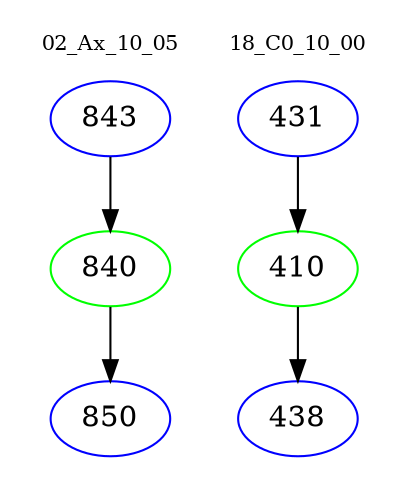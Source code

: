 digraph{
subgraph cluster_0 {
color = white
label = "02_Ax_10_05";
fontsize=10;
T0_843 [label="843", color="blue"]
T0_843 -> T0_840 [color="black"]
T0_840 [label="840", color="green"]
T0_840 -> T0_850 [color="black"]
T0_850 [label="850", color="blue"]
}
subgraph cluster_1 {
color = white
label = "18_C0_10_00";
fontsize=10;
T1_431 [label="431", color="blue"]
T1_431 -> T1_410 [color="black"]
T1_410 [label="410", color="green"]
T1_410 -> T1_438 [color="black"]
T1_438 [label="438", color="blue"]
}
}

